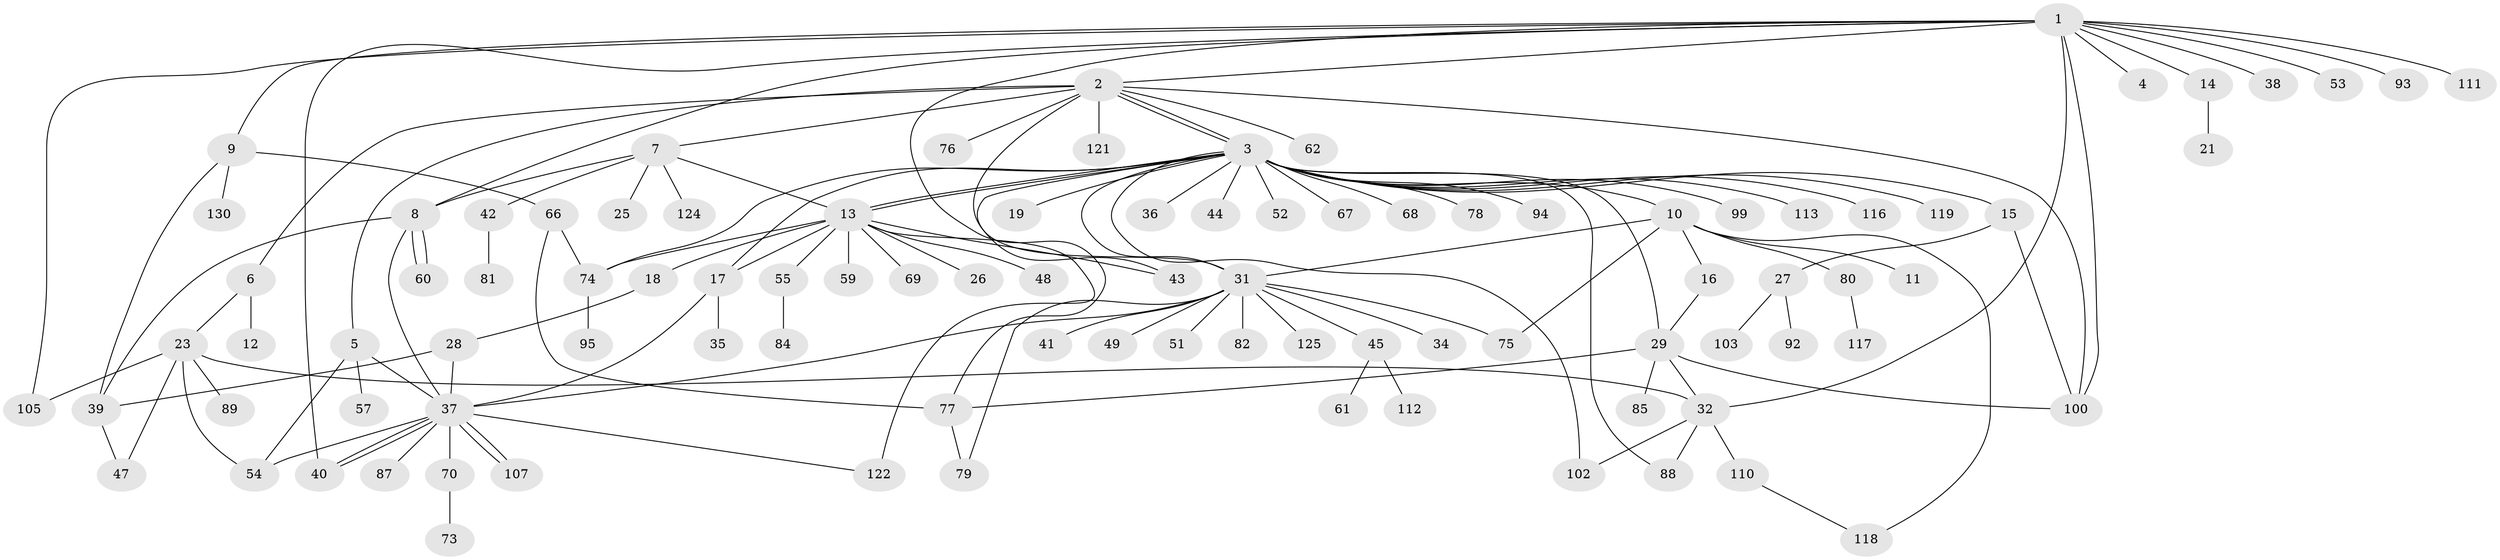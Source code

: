 // Generated by graph-tools (version 1.1) at 2025/23/03/03/25 07:23:53]
// undirected, 96 vertices, 133 edges
graph export_dot {
graph [start="1"]
  node [color=gray90,style=filled];
  1 [super="+24"];
  2 [super="+109"];
  3 [super="+129"];
  4;
  5 [super="+46"];
  6 [super="+22"];
  7 [super="+63"];
  8 [super="+65"];
  9 [super="+20"];
  10 [super="+64"];
  11 [super="+106"];
  12;
  13 [super="+30"];
  14;
  15 [super="+114"];
  16 [super="+33"];
  17;
  18;
  19;
  21;
  23 [super="+98"];
  25;
  26;
  27 [super="+72"];
  28 [super="+128"];
  29 [super="+58"];
  31 [super="+126"];
  32 [super="+86"];
  34;
  35;
  36;
  37 [super="+56"];
  38;
  39 [super="+104"];
  40 [super="+123"];
  41 [super="+101"];
  42;
  43;
  44 [super="+50"];
  45 [super="+71"];
  47;
  48;
  49;
  51 [super="+97"];
  52;
  53 [super="+120"];
  54 [super="+83"];
  55;
  57;
  59;
  60;
  61;
  62;
  66 [super="+96"];
  67;
  68;
  69;
  70;
  73;
  74 [super="+90"];
  75;
  76;
  77;
  78;
  79 [super="+91"];
  80 [super="+115"];
  81;
  82;
  84 [super="+127"];
  85;
  87;
  88;
  89;
  92 [super="+108"];
  93;
  94;
  95;
  99;
  100;
  102;
  103;
  105;
  107;
  110;
  111;
  112;
  113;
  116;
  117;
  118;
  119;
  121;
  122;
  124;
  125;
  130;
  1 -- 2;
  1 -- 4;
  1 -- 9;
  1 -- 14;
  1 -- 32;
  1 -- 38;
  1 -- 40 [weight=2];
  1 -- 53;
  1 -- 105;
  1 -- 111;
  1 -- 77;
  1 -- 100;
  1 -- 93;
  1 -- 8;
  2 -- 3;
  2 -- 3;
  2 -- 5;
  2 -- 6;
  2 -- 7;
  2 -- 62;
  2 -- 76;
  2 -- 100;
  2 -- 121;
  2 -- 31;
  3 -- 10;
  3 -- 13;
  3 -- 13;
  3 -- 15;
  3 -- 17;
  3 -- 19;
  3 -- 29;
  3 -- 36;
  3 -- 43;
  3 -- 44;
  3 -- 52;
  3 -- 67;
  3 -- 68;
  3 -- 74;
  3 -- 78;
  3 -- 88;
  3 -- 94;
  3 -- 99;
  3 -- 102;
  3 -- 113;
  3 -- 116;
  3 -- 119;
  3 -- 31;
  5 -- 57;
  5 -- 37;
  5 -- 54;
  6 -- 12;
  6 -- 23;
  7 -- 8;
  7 -- 13;
  7 -- 25;
  7 -- 42;
  7 -- 124;
  8 -- 39;
  8 -- 60;
  8 -- 60;
  8 -- 37;
  9 -- 39;
  9 -- 66;
  9 -- 130;
  10 -- 11;
  10 -- 16;
  10 -- 31;
  10 -- 75;
  10 -- 80;
  10 -- 118;
  13 -- 17;
  13 -- 18;
  13 -- 26;
  13 -- 43;
  13 -- 48;
  13 -- 55;
  13 -- 59;
  13 -- 69;
  13 -- 74;
  13 -- 122;
  14 -- 21;
  15 -- 27;
  15 -- 100;
  16 -- 29;
  17 -- 35;
  17 -- 37;
  18 -- 28;
  23 -- 32;
  23 -- 89;
  23 -- 105;
  23 -- 47;
  23 -- 54;
  27 -- 103;
  27 -- 92;
  28 -- 37;
  28 -- 39;
  29 -- 32;
  29 -- 85;
  29 -- 77;
  29 -- 100;
  31 -- 34;
  31 -- 37;
  31 -- 41;
  31 -- 45 [weight=2];
  31 -- 49;
  31 -- 51;
  31 -- 75;
  31 -- 79;
  31 -- 82;
  31 -- 125;
  32 -- 88;
  32 -- 110;
  32 -- 102;
  37 -- 40;
  37 -- 40;
  37 -- 54;
  37 -- 107;
  37 -- 107;
  37 -- 122;
  37 -- 70;
  37 -- 87;
  39 -- 47;
  42 -- 81;
  45 -- 61;
  45 -- 112;
  55 -- 84;
  66 -- 74;
  66 -- 77;
  70 -- 73;
  74 -- 95;
  77 -- 79;
  80 -- 117;
  110 -- 118;
}
